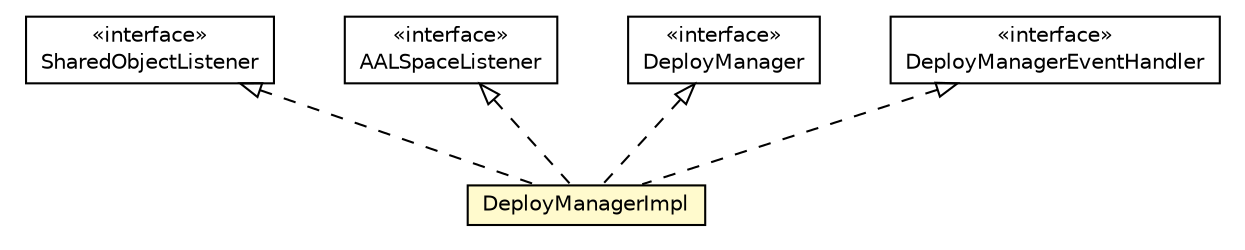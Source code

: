 #!/usr/local/bin/dot
#
# Class diagram 
# Generated by UMLGraph version R5_6-24-gf6e263 (http://www.umlgraph.org/)
#

digraph G {
	edge [fontname="Helvetica",fontsize=10,labelfontname="Helvetica",labelfontsize=10];
	node [fontname="Helvetica",fontsize=10,shape=plaintext];
	nodesep=0.25;
	ranksep=0.5;
	// org.universAAL.middleware.container.SharedObjectListener
	c3492020 [label=<<table title="org.universAAL.middleware.container.SharedObjectListener" border="0" cellborder="1" cellspacing="0" cellpadding="2" port="p" href="../../container/SharedObjectListener.html">
		<tr><td><table border="0" cellspacing="0" cellpadding="1">
<tr><td align="center" balign="center"> &#171;interface&#187; </td></tr>
<tr><td align="center" balign="center"> SharedObjectListener </td></tr>
		</table></td></tr>
		</table>>, URL="../../container/SharedObjectListener.html", fontname="Helvetica", fontcolor="black", fontsize=10.0];
	// org.universAAL.middleware.managers.api.AALSpaceListener
	c3492295 [label=<<table title="org.universAAL.middleware.managers.api.AALSpaceListener" border="0" cellborder="1" cellspacing="0" cellpadding="2" port="p" href="../api/AALSpaceListener.html">
		<tr><td><table border="0" cellspacing="0" cellpadding="1">
<tr><td align="center" balign="center"> &#171;interface&#187; </td></tr>
<tr><td align="center" balign="center"> AALSpaceListener </td></tr>
		</table></td></tr>
		</table>>, URL="../api/AALSpaceListener.html", fontname="Helvetica", fontcolor="black", fontsize=10.0];
	// org.universAAL.middleware.managers.api.DeployManager
	c3492301 [label=<<table title="org.universAAL.middleware.managers.api.DeployManager" border="0" cellborder="1" cellspacing="0" cellpadding="2" port="p" href="../api/DeployManager.html">
		<tr><td><table border="0" cellspacing="0" cellpadding="1">
<tr><td align="center" balign="center"> &#171;interface&#187; </td></tr>
<tr><td align="center" balign="center"> DeployManager </td></tr>
		</table></td></tr>
		</table>>, URL="../api/DeployManager.html", fontname="Helvetica", fontcolor="black", fontsize=10.0];
	// org.universAAL.middleware.managers.api.DeployManagerEventHandler
	c3492307 [label=<<table title="org.universAAL.middleware.managers.api.DeployManagerEventHandler" border="0" cellborder="1" cellspacing="0" cellpadding="2" port="p" href="../api/DeployManagerEventHandler.html">
		<tr><td><table border="0" cellspacing="0" cellpadding="1">
<tr><td align="center" balign="center"> &#171;interface&#187; </td></tr>
<tr><td align="center" balign="center"> DeployManagerEventHandler </td></tr>
		</table></td></tr>
		</table>>, URL="../api/DeployManagerEventHandler.html", fontname="Helvetica", fontcolor="black", fontsize=10.0];
	// org.universAAL.middleware.managers.deploy.DeployManagerImpl
	c3493183 [label=<<table title="org.universAAL.middleware.managers.deploy.DeployManagerImpl" border="0" cellborder="1" cellspacing="0" cellpadding="2" port="p" bgcolor="lemonChiffon" href="./DeployManagerImpl.html">
		<tr><td><table border="0" cellspacing="0" cellpadding="1">
<tr><td align="center" balign="center"> DeployManagerImpl </td></tr>
		</table></td></tr>
		</table>>, URL="./DeployManagerImpl.html", fontname="Helvetica", fontcolor="black", fontsize=10.0];
	//org.universAAL.middleware.managers.deploy.DeployManagerImpl implements org.universAAL.middleware.managers.api.DeployManager
	c3492301:p -> c3493183:p [dir=back,arrowtail=empty,style=dashed];
	//org.universAAL.middleware.managers.deploy.DeployManagerImpl implements org.universAAL.middleware.managers.api.DeployManagerEventHandler
	c3492307:p -> c3493183:p [dir=back,arrowtail=empty,style=dashed];
	//org.universAAL.middleware.managers.deploy.DeployManagerImpl implements org.universAAL.middleware.container.SharedObjectListener
	c3492020:p -> c3493183:p [dir=back,arrowtail=empty,style=dashed];
	//org.universAAL.middleware.managers.deploy.DeployManagerImpl implements org.universAAL.middleware.managers.api.AALSpaceListener
	c3492295:p -> c3493183:p [dir=back,arrowtail=empty,style=dashed];
}

